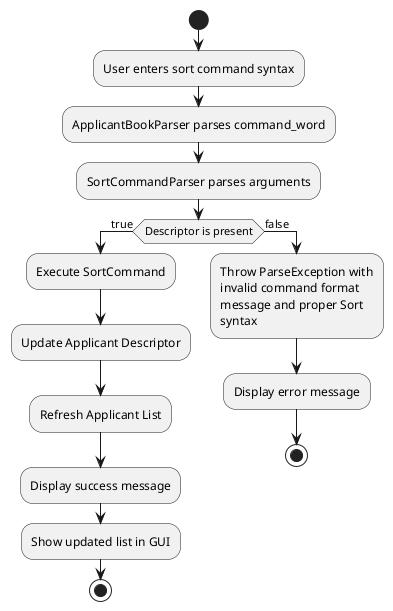 @startuml
'https://plantuml.com/activity-diagram-beta

start
:User enters sort command syntax;
:ApplicantBookParser parses command_word;
:SortCommandParser parses arguments;
if (Descriptor is present) then (true)
  :Execute SortCommand;
  :Update Applicant Descriptor;
  :Refresh Applicant List;
  :Display success message;
  :Show updated list in GUI;
  stop
else (false)
    :Throw ParseException with
    invalid command format
    message and proper Sort
    syntax;
    :Display error message;
    stop
@enduml
